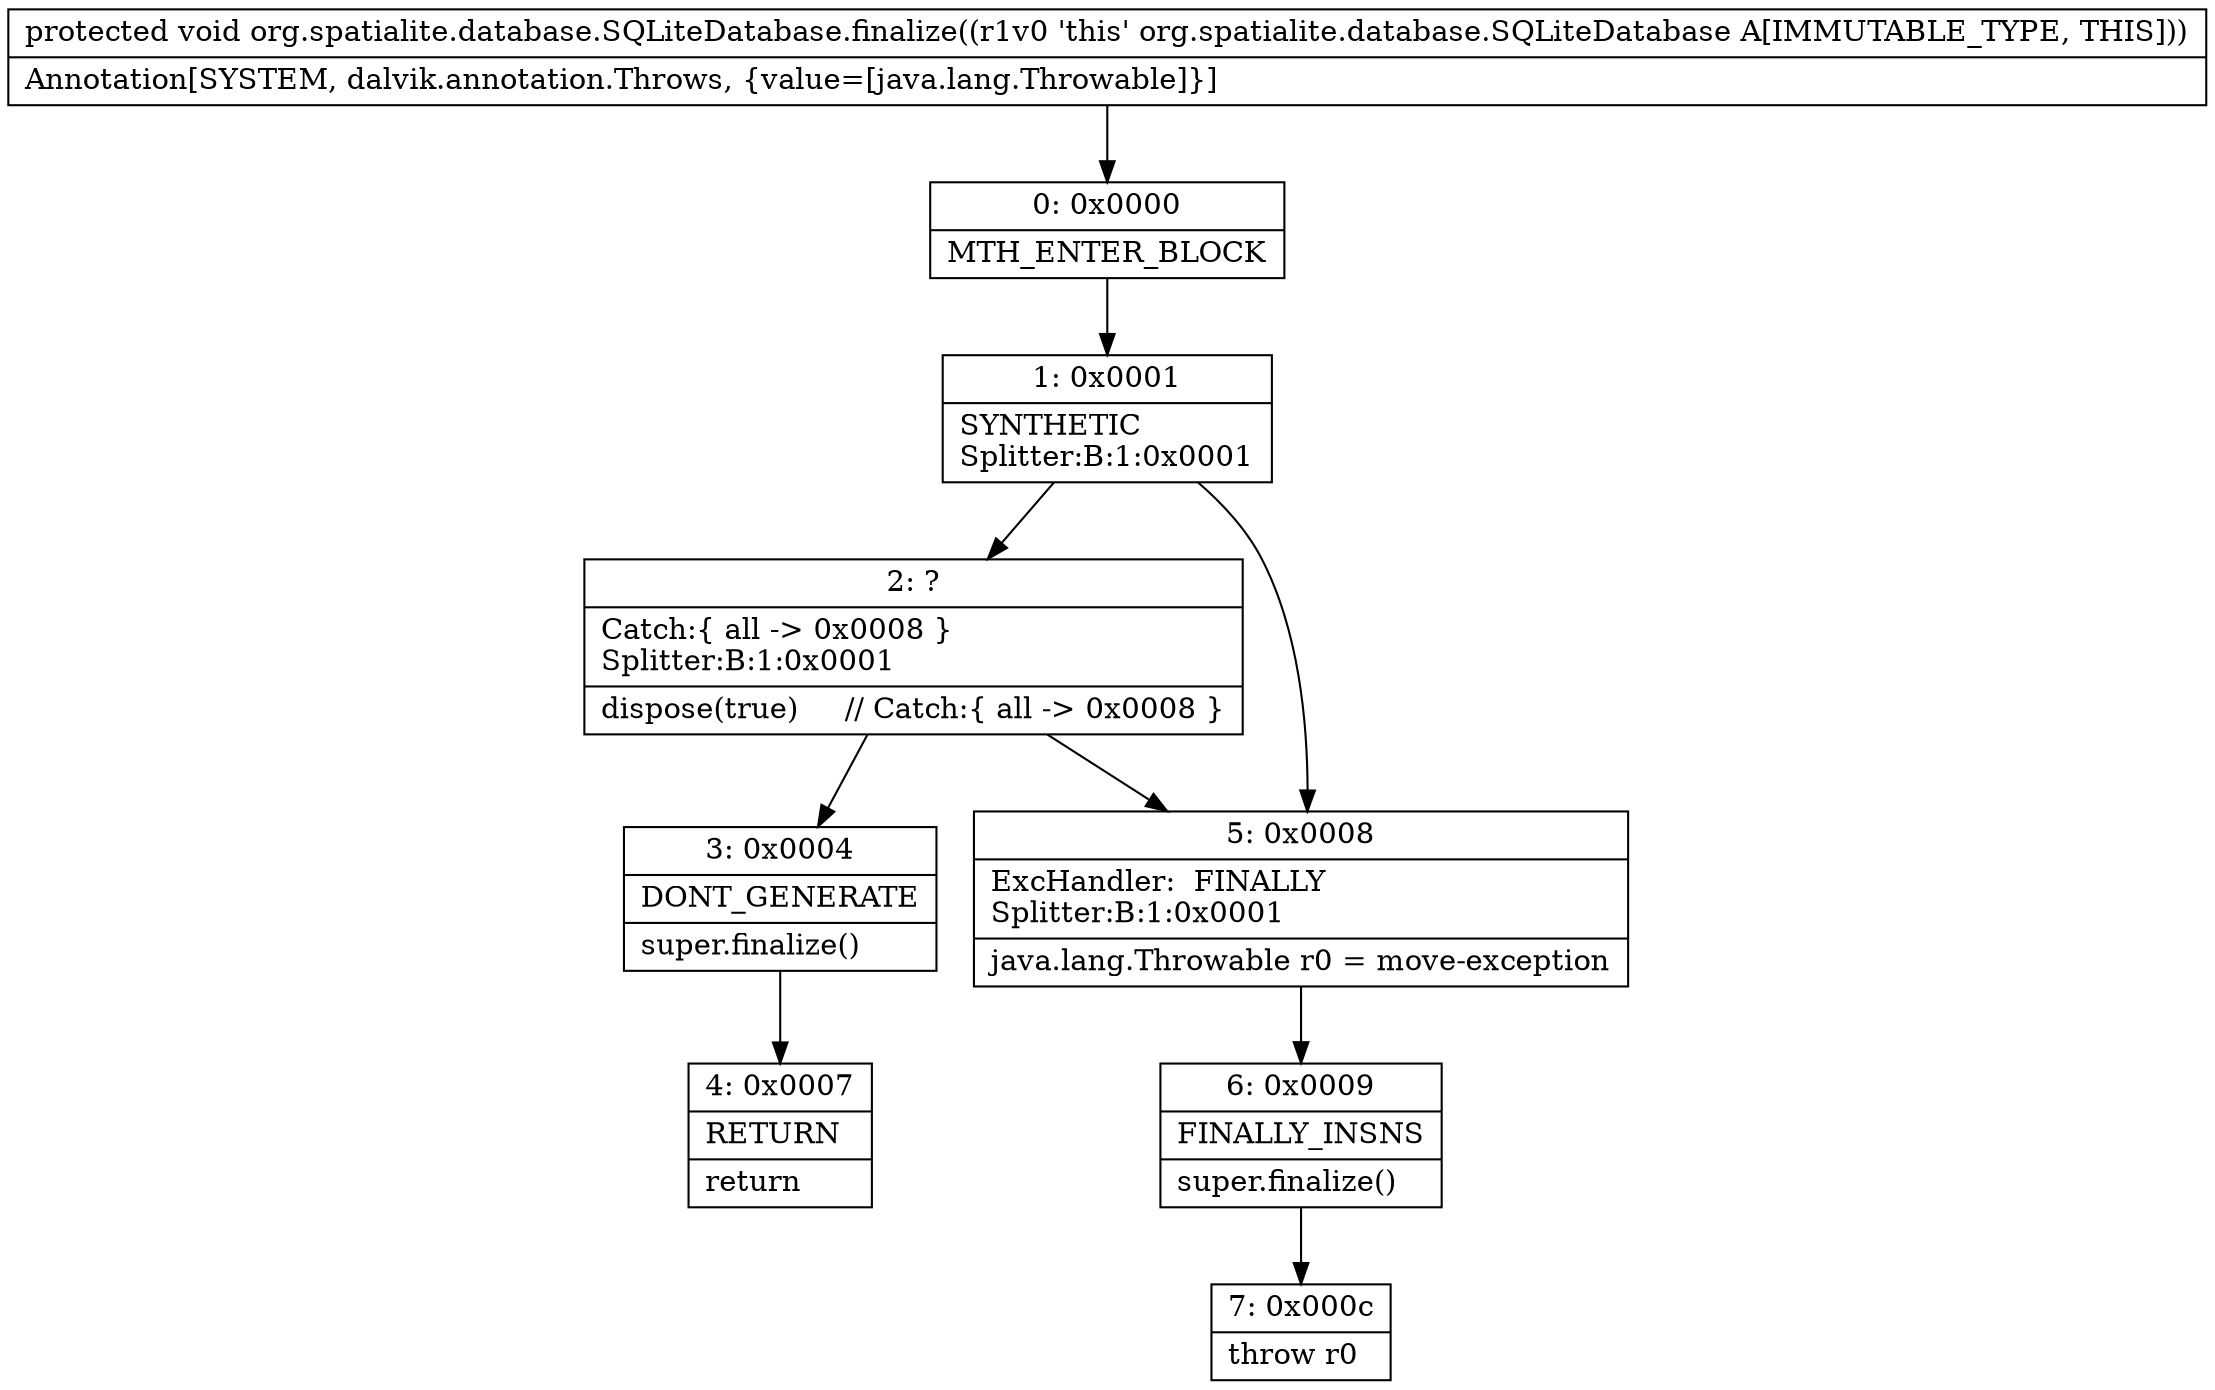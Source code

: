 digraph "CFG fororg.spatialite.database.SQLiteDatabase.finalize()V" {
Node_0 [shape=record,label="{0\:\ 0x0000|MTH_ENTER_BLOCK\l}"];
Node_1 [shape=record,label="{1\:\ 0x0001|SYNTHETIC\lSplitter:B:1:0x0001\l}"];
Node_2 [shape=record,label="{2\:\ ?|Catch:\{ all \-\> 0x0008 \}\lSplitter:B:1:0x0001\l|dispose(true)     \/\/ Catch:\{ all \-\> 0x0008 \}\l}"];
Node_3 [shape=record,label="{3\:\ 0x0004|DONT_GENERATE\l|super.finalize()\l}"];
Node_4 [shape=record,label="{4\:\ 0x0007|RETURN\l|return\l}"];
Node_5 [shape=record,label="{5\:\ 0x0008|ExcHandler:  FINALLY\lSplitter:B:1:0x0001\l|java.lang.Throwable r0 = move\-exception\l}"];
Node_6 [shape=record,label="{6\:\ 0x0009|FINALLY_INSNS\l|super.finalize()\l}"];
Node_7 [shape=record,label="{7\:\ 0x000c|throw r0\l}"];
MethodNode[shape=record,label="{protected void org.spatialite.database.SQLiteDatabase.finalize((r1v0 'this' org.spatialite.database.SQLiteDatabase A[IMMUTABLE_TYPE, THIS]))  | Annotation[SYSTEM, dalvik.annotation.Throws, \{value=[java.lang.Throwable]\}]\l}"];
MethodNode -> Node_0;
Node_0 -> Node_1;
Node_1 -> Node_2;
Node_1 -> Node_5;
Node_2 -> Node_3;
Node_2 -> Node_5;
Node_3 -> Node_4;
Node_5 -> Node_6;
Node_6 -> Node_7;
}

